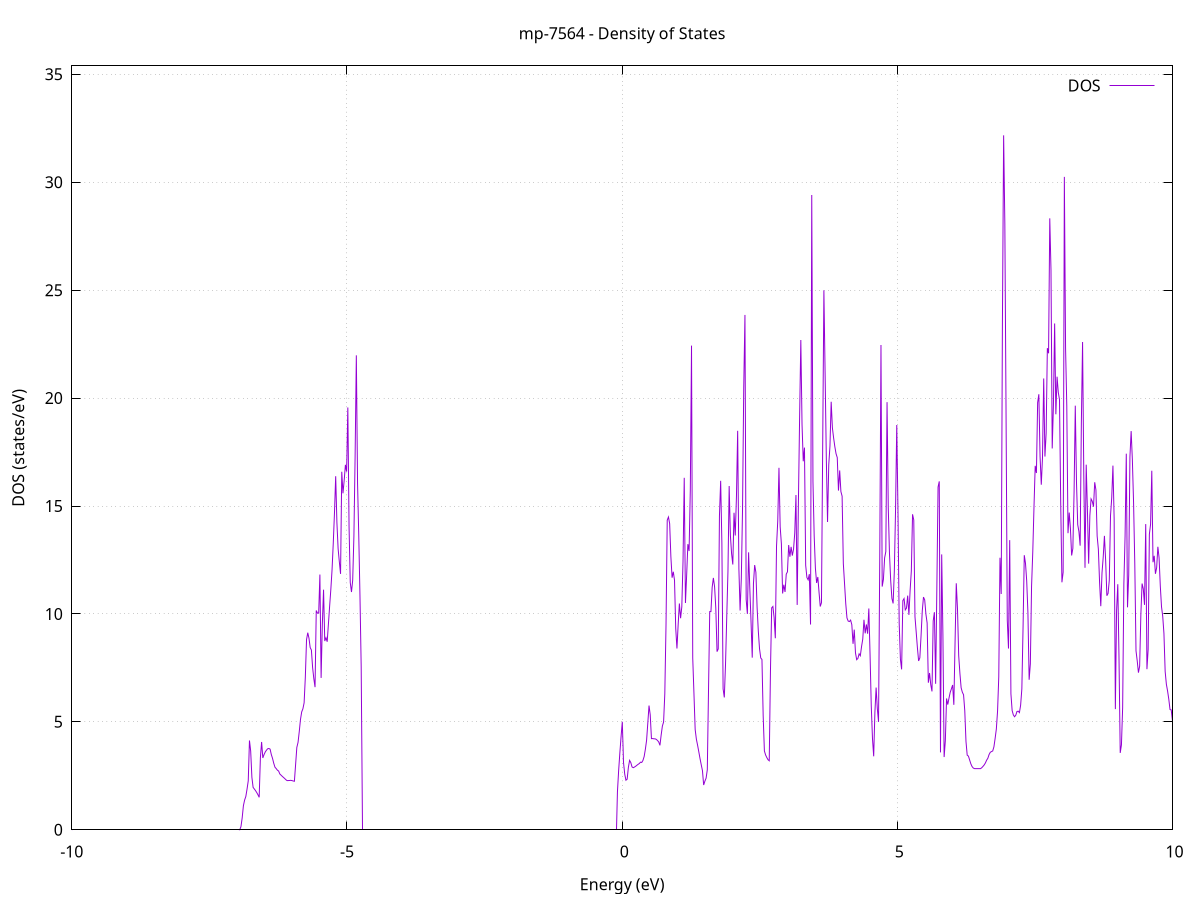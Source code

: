 set title 'mp-7564 - Density of States'
set xlabel 'Energy (eV)'
set ylabel 'DOS (states/eV)'
set grid
set xrange [-10:10]
set yrange [0:35.391]
set xzeroaxis lt -1
set terminal png size 800,600
set output 'mp-7564_dos_gnuplot.png'
plot '-' using 1:2 with lines title 'DOS'
-27.404000 0.000000
-27.382000 0.000000
-27.359900 0.000000
-27.337800 0.000000
-27.315800 0.000000
-27.293700 0.000000
-27.271600 0.000000
-27.249600 0.000000
-27.227500 0.000000
-27.205400 0.000000
-27.183400 0.000000
-27.161300 0.000000
-27.139200 0.000000
-27.117200 0.000000
-27.095100 0.000000
-27.073000 0.000000
-27.051000 0.000000
-27.028900 0.000000
-27.006800 0.000000
-26.984800 0.000000
-26.962700 0.000000
-26.940600 0.000000
-26.918600 0.000000
-26.896500 0.000000
-26.874400 0.000000
-26.852400 0.000000
-26.830300 0.000000
-26.808200 0.000000
-26.786200 0.000000
-26.764100 0.000000
-26.742000 0.000000
-26.720000 0.000000
-26.697900 0.000000
-26.675800 0.000000
-26.653800 0.000000
-26.631700 0.000000
-26.609600 0.000000
-26.587600 0.000000
-26.565500 0.000000
-26.543400 0.000000
-26.521400 0.000000
-26.499300 0.000000
-26.477200 0.000000
-26.455200 0.000000
-26.433100 0.000000
-26.411000 0.000000
-26.389000 0.000000
-26.366900 0.000000
-26.344800 0.000000
-26.322800 0.000000
-26.300700 0.000000
-26.278600 0.000000
-26.256600 0.000000
-26.234500 0.000000
-26.212400 0.000000
-26.190400 0.000000
-26.168300 0.000000
-26.146200 0.000000
-26.124200 0.000000
-26.102100 0.000000
-26.080000 0.000000
-26.058000 0.000000
-26.035900 0.000000
-26.013800 0.000000
-25.991800 0.000000
-25.969700 0.000000
-25.947600 0.000000
-25.925600 0.000000
-25.903500 0.000000
-25.881400 0.000000
-25.859400 0.000000
-25.837300 0.000000
-25.815200 0.000000
-25.793200 0.000000
-25.771100 0.000000
-25.749000 0.000000
-25.727000 0.000000
-25.704900 0.000000
-25.682800 0.000000
-25.660800 0.000000
-25.638700 0.000000
-25.616600 0.000000
-25.594600 0.000000
-25.572500 0.000000
-25.550400 0.000000
-25.528400 0.000000
-25.506300 0.000000
-25.484200 0.000000
-25.462200 0.000000
-25.440100 0.000000
-25.418000 0.000000
-25.396000 110.767000
-25.373900 53.438600
-25.351800 37.165100
-25.329800 33.130900
-25.307700 44.497500
-25.285600 108.612800
-25.263600 76.456300
-25.241500 84.273400
-25.219400 26.513900
-25.197400 68.767300
-25.175300 60.349700
-25.153200 85.586700
-25.131200 0.000000
-25.109100 0.000000
-25.087000 0.000000
-25.065000 0.000000
-25.042900 72.220600
-25.020800 58.548300
-24.998800 62.321000
-24.976700 89.966500
-24.954600 0.000000
-24.932600 0.000000
-24.910500 0.000000
-24.888400 0.000000
-24.866400 0.000000
-24.844300 0.000000
-24.822200 0.000000
-24.800200 0.000000
-24.778100 0.000000
-24.756000 0.000000
-24.734000 0.000000
-24.711900 0.000000
-24.689800 0.000000
-24.667800 0.000000
-24.645700 0.000000
-24.623600 0.000000
-24.601600 0.000000
-24.579500 0.000000
-24.557400 0.000000
-24.535400 0.000000
-24.513300 0.000000
-24.491200 0.000000
-24.469200 0.000000
-24.447100 0.000000
-24.425000 0.000000
-24.403000 0.000000
-24.380900 0.000000
-24.358800 0.000000
-24.336800 0.000000
-24.314700 0.000000
-24.292600 0.000000
-24.270600 0.000000
-24.248500 0.000000
-24.226400 0.000000
-24.204400 0.000000
-24.182300 0.000000
-24.160200 0.000000
-24.138200 0.000000
-24.116100 0.000000
-24.094000 0.000000
-24.072000 0.000000
-24.049900 0.000000
-24.027800 0.000000
-24.005800 0.000000
-23.983700 0.000000
-23.961600 0.000000
-23.939600 0.000000
-23.917500 0.000000
-23.895400 0.000000
-23.873400 0.000000
-23.851300 0.000000
-23.829200 0.000000
-23.807200 0.000000
-23.785100 0.000000
-23.763000 0.000000
-23.741000 0.000000
-23.718900 0.000000
-23.696800 0.000000
-23.674800 0.000000
-23.652700 0.000000
-23.630600 0.000000
-23.608600 0.000000
-23.586500 0.000000
-23.564400 0.000000
-23.542400 0.000000
-23.520300 0.000000
-23.498200 0.000000
-23.476200 0.000000
-23.454100 0.000000
-23.432000 0.000000
-23.410000 0.000000
-23.387900 0.000000
-23.365800 0.000000
-23.343800 0.000000
-23.321700 0.000000
-23.299600 0.000000
-23.277600 0.000000
-23.255500 0.000000
-23.233400 0.000000
-23.211400 0.000000
-23.189300 0.000000
-23.167200 0.000000
-23.145200 0.000000
-23.123100 0.000000
-23.101000 0.000000
-23.079000 0.000000
-23.056900 0.000000
-23.034800 0.000000
-23.012800 0.000000
-22.990700 0.000000
-22.968600 0.000000
-22.946600 0.000000
-22.924500 0.000000
-22.902400 0.000000
-22.880400 0.000000
-22.858300 0.000000
-22.836200 0.000000
-22.814200 0.000000
-22.792100 0.000000
-22.770000 0.000000
-22.748000 0.000000
-22.725900 0.000000
-22.703800 0.000000
-22.681800 0.000000
-22.659700 0.000000
-22.637600 0.000000
-22.615600 0.000000
-22.593500 0.000000
-22.571400 0.000000
-22.549400 0.000000
-22.527300 0.000000
-22.505200 0.000000
-22.483200 0.000000
-22.461100 0.000000
-22.439000 0.000000
-22.417000 0.000000
-22.394900 0.000000
-22.372800 0.000000
-22.350800 0.000000
-22.328700 0.000000
-22.306600 0.000000
-22.284600 0.000000
-22.262500 0.000000
-22.240400 0.000000
-22.218400 0.000000
-22.196300 0.000000
-22.174200 0.000000
-22.152200 0.000000
-22.130100 0.000000
-22.108000 0.000000
-22.086000 0.000000
-22.063900 0.000000
-22.041800 0.000000
-22.019800 0.000000
-21.997700 0.000000
-21.975600 0.000000
-21.953600 0.000000
-21.931500 0.000000
-21.909400 0.000000
-21.887400 0.000000
-21.865300 0.000000
-21.843200 0.000000
-21.821200 0.000000
-21.799100 0.000000
-21.777000 0.000000
-21.755000 0.000000
-21.732900 0.000000
-21.710800 0.000000
-21.688800 0.000000
-21.666700 0.000000
-21.644600 0.000000
-21.622600 0.000000
-21.600500 0.000000
-21.578400 0.000000
-21.556400 0.000000
-21.534300 0.000000
-21.512200 0.000000
-21.490200 0.000000
-21.468100 0.000000
-21.446000 0.000000
-21.424000 0.000000
-21.401900 0.000000
-21.379800 0.000000
-21.357800 0.000000
-21.335700 0.000000
-21.313600 0.000000
-21.291600 0.000000
-21.269500 0.000000
-21.247400 0.000000
-21.225400 0.000000
-21.203300 0.000000
-21.181200 0.000000
-21.159200 0.000000
-21.137100 0.000000
-21.115000 0.000000
-21.093000 0.000000
-21.070900 0.000000
-21.048800 0.000000
-21.026800 0.000000
-21.004700 0.000000
-20.982600 0.000000
-20.960600 0.000000
-20.938500 0.000000
-20.916400 0.000000
-20.894400 0.000000
-20.872300 0.000000
-20.850200 0.000000
-20.828200 0.000000
-20.806100 0.000000
-20.784000 0.000000
-20.762000 0.000000
-20.739900 0.000000
-20.717800 0.000000
-20.695800 0.000000
-20.673700 0.000000
-20.651600 0.000000
-20.629600 0.000000
-20.607500 0.000000
-20.585400 0.000000
-20.563400 0.000000
-20.541300 0.000000
-20.519200 0.000000
-20.497200 0.000000
-20.475100 0.000000
-20.453000 0.000000
-20.431000 0.000000
-20.408900 0.000000
-20.386800 0.000000
-20.364800 0.000000
-20.342700 0.000000
-20.320600 0.000000
-20.298600 0.000000
-20.276500 0.000000
-20.254400 0.000000
-20.232400 0.000000
-20.210300 0.000000
-20.188200 0.000000
-20.166200 0.000000
-20.144100 0.000000
-20.122000 0.000000
-20.100000 0.000000
-20.077900 0.000000
-20.055800 0.000000
-20.033800 0.000000
-20.011700 0.000000
-19.989600 0.000000
-19.967600 0.000000
-19.945500 0.000000
-19.923400 0.000000
-19.901400 0.000000
-19.879300 0.000000
-19.857200 0.000000
-19.835200 0.000000
-19.813100 0.000000
-19.791000 0.000000
-19.769000 0.000000
-19.746900 0.000000
-19.724800 0.000000
-19.702800 0.000000
-19.680700 0.000000
-19.658600 0.000000
-19.636600 0.000000
-19.614500 0.000000
-19.592400 0.000000
-19.570400 0.000000
-19.548300 0.000000
-19.526200 0.000000
-19.504200 0.000000
-19.482100 0.000000
-19.460000 0.000000
-19.438000 0.000000
-19.415900 0.000000
-19.393800 0.000000
-19.371800 0.000000
-19.349700 0.000000
-19.327600 0.000000
-19.305600 0.000000
-19.283500 0.000000
-19.261400 0.000000
-19.239400 0.000000
-19.217300 0.000000
-19.195200 0.000000
-19.173200 0.000000
-19.151100 0.000000
-19.129000 0.000000
-19.107000 0.000000
-19.084900 0.000000
-19.062800 0.000000
-19.040800 0.000000
-19.018700 0.000000
-18.996600 0.000000
-18.974600 0.000000
-18.952500 0.000000
-18.930400 0.000000
-18.908400 0.000000
-18.886300 0.000000
-18.864200 0.000000
-18.842200 0.000000
-18.820100 0.000000
-18.798000 0.000000
-18.776000 0.000000
-18.753900 0.000000
-18.731800 0.000000
-18.709800 0.000000
-18.687700 0.000000
-18.665600 0.000000
-18.643600 0.000000
-18.621500 0.000000
-18.599400 0.000000
-18.577400 0.000000
-18.555300 0.000000
-18.533200 0.000000
-18.511200 0.000000
-18.489100 0.000000
-18.467000 0.000000
-18.445000 0.000000
-18.422900 0.000000
-18.400800 0.000000
-18.378800 0.000000
-18.356700 0.000000
-18.334600 0.000000
-18.312600 0.000000
-18.290500 0.000000
-18.268400 0.000000
-18.246400 0.000000
-18.224300 0.000000
-18.202200 0.000000
-18.180200 0.000000
-18.158100 0.000000
-18.136000 0.000000
-18.114000 0.000000
-18.091900 0.000000
-18.069800 0.000000
-18.047800 0.000000
-18.025700 0.000000
-18.003600 0.000000
-17.981600 0.000000
-17.959500 0.000000
-17.937400 0.000000
-17.915400 0.000000
-17.893300 0.000000
-17.871200 0.000000
-17.849200 0.000000
-17.827100 0.000000
-17.805000 0.000000
-17.783000 0.000000
-17.760900 0.000000
-17.738800 0.000000
-17.716800 0.000000
-17.694700 0.000000
-17.672600 0.000000
-17.650600 0.000000
-17.628500 0.000000
-17.606400 0.000000
-17.584400 0.000000
-17.562300 0.000000
-17.540200 0.000000
-17.518200 0.000000
-17.496100 0.000000
-17.474000 0.000000
-17.452000 0.000000
-17.429900 0.000000
-17.407800 0.000000
-17.385800 0.000000
-17.363700 0.000000
-17.341600 0.000000
-17.319600 0.000000
-17.297500 0.000000
-17.275400 0.000000
-17.253400 0.000000
-17.231300 0.000000
-17.209200 0.000000
-17.187200 0.000000
-17.165100 0.000000
-17.143000 0.000000
-17.121000 0.000000
-17.098900 0.000000
-17.076800 0.000000
-17.054800 0.000000
-17.032700 0.000000
-17.010600 0.000000
-16.988600 0.000000
-16.966500 0.000000
-16.944400 0.000000
-16.922400 0.000000
-16.900300 0.000000
-16.878200 0.000000
-16.856200 0.000000
-16.834100 0.000000
-16.812000 0.000000
-16.790000 0.000000
-16.767900 0.000000
-16.745800 0.000000
-16.723800 0.000000
-16.701700 0.000000
-16.679600 0.000000
-16.657600 0.000000
-16.635500 0.000000
-16.613400 0.000000
-16.591400 0.000000
-16.569300 0.000000
-16.547200 0.000000
-16.525200 0.000000
-16.503100 0.000000
-16.481000 0.000000
-16.459000 0.000000
-16.436900 0.000000
-16.414800 0.000000
-16.392800 0.000000
-16.370700 0.000000
-16.348600 0.000000
-16.326600 0.000000
-16.304500 0.000000
-16.282400 0.000000
-16.260400 0.000000
-16.238300 0.000000
-16.216200 0.000000
-16.194200 0.000000
-16.172100 0.000000
-16.150000 0.000000
-16.128000 0.000000
-16.105900 0.000000
-16.083800 0.000000
-16.061800 0.000000
-16.039700 0.000000
-16.017600 0.000000
-15.995600 0.000000
-15.973500 0.000000
-15.951400 0.000000
-15.929400 0.000000
-15.907300 0.000000
-15.885200 0.000000
-15.863200 0.000000
-15.841100 0.000000
-15.819000 0.000000
-15.797000 0.000000
-15.774900 0.000000
-15.752800 0.000000
-15.730800 0.000000
-15.708700 0.000000
-15.686600 0.000000
-15.664600 0.000000
-15.642500 0.000000
-15.620400 0.000000
-15.598400 0.000000
-15.576300 0.000000
-15.554200 0.000000
-15.532200 0.000000
-15.510100 0.000000
-15.488000 0.000000
-15.466000 0.000000
-15.443900 0.000000
-15.421800 0.000000
-15.399800 0.000000
-15.377700 0.000000
-15.355600 0.000000
-15.333600 0.000000
-15.311500 0.000000
-15.289400 0.000000
-15.267400 0.000000
-15.245300 0.000000
-15.223200 0.000000
-15.201200 0.000000
-15.179100 0.000000
-15.157000 0.000000
-15.135000 0.000000
-15.112900 0.000000
-15.090800 0.000000
-15.068800 0.000000
-15.046700 0.000000
-15.024600 0.000000
-15.002600 0.000000
-14.980500 0.000000
-14.958400 0.000000
-14.936400 0.000000
-14.914300 0.000000
-14.892200 0.000000
-14.870200 0.000000
-14.848100 0.000000
-14.826000 0.000000
-14.804000 0.000000
-14.781900 0.000000
-14.759800 0.000000
-14.737800 0.000000
-14.715700 0.000000
-14.693600 0.000000
-14.671600 0.000000
-14.649500 0.000000
-14.627400 0.000000
-14.605400 0.000000
-14.583300 0.000000
-14.561200 0.000000
-14.539200 0.000000
-14.517100 0.000000
-14.495000 0.000000
-14.473000 0.000000
-14.450900 0.000000
-14.428800 0.000000
-14.406800 0.000000
-14.384700 0.000000
-14.362600 0.000000
-14.340600 0.000000
-14.318500 0.000000
-14.296400 0.000000
-14.274400 0.000000
-14.252300 0.000000
-14.230200 0.000000
-14.208200 0.000000
-14.186100 0.000000
-14.164000 0.000000
-14.142000 0.000000
-14.119900 0.000000
-14.097800 0.000000
-14.075800 0.000000
-14.053700 0.000000
-14.031600 0.000000
-14.009600 0.000000
-13.987500 0.000000
-13.965400 0.000000
-13.943400 0.000000
-13.921300 0.000000
-13.899200 0.000000
-13.877200 0.000000
-13.855100 0.000000
-13.833000 0.000000
-13.811000 0.000000
-13.788900 0.000000
-13.766800 0.000000
-13.744800 0.000000
-13.722700 0.000000
-13.700600 0.000000
-13.678600 0.000000
-13.656500 0.000000
-13.634400 0.000000
-13.612400 0.000000
-13.590300 0.000000
-13.568200 0.000000
-13.546200 0.000000
-13.524100 0.000000
-13.502000 0.000000
-13.480000 0.000000
-13.457900 0.000000
-13.435800 0.000000
-13.413800 0.000000
-13.391700 0.000000
-13.369600 0.000000
-13.347600 0.000000
-13.325500 0.000000
-13.303400 0.000000
-13.281400 0.000000
-13.259300 0.000000
-13.237200 0.000000
-13.215200 0.000000
-13.193100 0.000000
-13.171000 0.000000
-13.149000 0.000000
-13.126900 0.000000
-13.104800 0.000000
-13.082800 0.000000
-13.060700 0.000000
-13.038600 0.000000
-13.016600 0.000000
-12.994500 0.000000
-12.972400 0.000000
-12.950400 0.000000
-12.928300 0.000000
-12.906200 0.000000
-12.884200 0.000000
-12.862100 0.000000
-12.840000 0.000000
-12.818000 0.000000
-12.795900 0.000000
-12.773800 0.000000
-12.751800 0.000000
-12.729700 0.000000
-12.707600 0.000000
-12.685600 0.000000
-12.663500 0.000000
-12.641400 0.000000
-12.619400 0.000000
-12.597300 0.000000
-12.575200 0.000000
-12.553200 0.000000
-12.531100 0.000000
-12.509000 0.000000
-12.487000 0.000000
-12.464900 0.000000
-12.442800 0.000000
-12.420800 0.000000
-12.398700 0.000000
-12.376600 0.000000
-12.354600 0.000000
-12.332500 0.000000
-12.310400 0.000000
-12.288400 0.000000
-12.266300 0.000000
-12.244200 0.000000
-12.222200 0.000000
-12.200100 0.000000
-12.178000 0.000000
-12.156000 0.000000
-12.133900 0.000000
-12.111800 0.000000
-12.089800 0.000000
-12.067700 0.000000
-12.045600 0.000000
-12.023600 0.000000
-12.001500 0.000000
-11.979400 0.000000
-11.957400 0.000000
-11.935300 0.000000
-11.913200 0.000000
-11.891200 0.000000
-11.869100 0.000000
-11.847000 0.000000
-11.825000 0.000000
-11.802900 0.000000
-11.780800 0.000000
-11.758800 0.000000
-11.736700 0.000000
-11.714600 0.000000
-11.692600 0.000000
-11.670500 0.000000
-11.648400 0.000000
-11.626400 0.000000
-11.604300 0.000000
-11.582200 0.000000
-11.560200 0.000000
-11.538100 0.000000
-11.516000 0.000000
-11.494000 0.000000
-11.471900 0.000000
-11.449800 0.000000
-11.427800 0.000000
-11.405700 0.000000
-11.383600 0.000000
-11.361600 0.000000
-11.339500 0.000000
-11.317400 0.000000
-11.295400 0.000000
-11.273300 0.000000
-11.251200 0.000000
-11.229200 0.000000
-11.207100 0.000000
-11.185000 0.000000
-11.163000 0.000000
-11.140900 0.000000
-11.118800 0.000000
-11.096800 0.000000
-11.074700 0.000000
-11.052600 0.000000
-11.030600 0.000000
-11.008500 0.000000
-10.986400 0.000000
-10.964400 0.000000
-10.942300 0.000000
-10.920200 0.000000
-10.898200 0.000000
-10.876100 0.000000
-10.854000 0.000000
-10.832000 0.000000
-10.809900 0.000000
-10.787800 0.000000
-10.765800 0.000000
-10.743700 0.000000
-10.721600 0.000000
-10.699600 0.000000
-10.677500 0.000000
-10.655400 0.000000
-10.633400 0.000000
-10.611300 0.000000
-10.589200 0.000000
-10.567200 0.000000
-10.545100 0.000000
-10.523000 0.000000
-10.501000 0.000000
-10.478900 0.000000
-10.456800 0.000000
-10.434800 0.000000
-10.412700 0.000000
-10.390600 0.000000
-10.368600 0.000000
-10.346500 0.000000
-10.324400 0.000000
-10.302400 0.000000
-10.280300 0.000000
-10.258200 0.000000
-10.236200 0.000000
-10.214100 0.000000
-10.192000 0.000000
-10.170000 0.000000
-10.147900 0.000000
-10.125800 0.000000
-10.103800 0.000000
-10.081700 0.000000
-10.059600 0.000000
-10.037600 0.000000
-10.015500 0.000000
-9.993400 0.000000
-9.971400 0.000000
-9.949300 0.000000
-9.927200 0.000000
-9.905200 0.000000
-9.883100 0.000000
-9.861000 0.000000
-9.839000 0.000000
-9.816900 0.000000
-9.794800 0.000000
-9.772800 0.000000
-9.750700 0.000000
-9.728600 0.000000
-9.706600 0.000000
-9.684500 0.000000
-9.662400 0.000000
-9.640400 0.000000
-9.618300 0.000000
-9.596200 0.000000
-9.574200 0.000000
-9.552100 0.000000
-9.530000 0.000000
-9.508000 0.000000
-9.485900 0.000000
-9.463800 0.000000
-9.441800 0.000000
-9.419700 0.000000
-9.397600 0.000000
-9.375600 0.000000
-9.353500 0.000000
-9.331400 0.000000
-9.309400 0.000000
-9.287300 0.000000
-9.265200 0.000000
-9.243200 0.000000
-9.221100 0.000000
-9.199000 0.000000
-9.177000 0.000000
-9.154900 0.000000
-9.132800 0.000000
-9.110800 0.000000
-9.088700 0.000000
-9.066600 0.000000
-9.044600 0.000000
-9.022500 0.000000
-9.000400 0.000000
-8.978400 0.000000
-8.956300 0.000000
-8.934200 0.000000
-8.912200 0.000000
-8.890100 0.000000
-8.868000 0.000000
-8.846000 0.000000
-8.823900 0.000000
-8.801800 0.000000
-8.779800 0.000000
-8.757700 0.000000
-8.735600 0.000000
-8.713600 0.000000
-8.691500 0.000000
-8.669400 0.000000
-8.647400 0.000000
-8.625300 0.000000
-8.603200 0.000000
-8.581200 0.000000
-8.559100 0.000000
-8.537000 0.000000
-8.515000 0.000000
-8.492900 0.000000
-8.470800 0.000000
-8.448800 0.000000
-8.426700 0.000000
-8.404600 0.000000
-8.382600 0.000000
-8.360500 0.000000
-8.338400 0.000000
-8.316400 0.000000
-8.294300 0.000000
-8.272200 0.000000
-8.250200 0.000000
-8.228100 0.000000
-8.206000 0.000000
-8.184000 0.000000
-8.161900 0.000000
-8.139800 0.000000
-8.117800 0.000000
-8.095700 0.000000
-8.073600 0.000000
-8.051600 0.000000
-8.029500 0.000000
-8.007400 0.000000
-7.985400 0.000000
-7.963300 0.000000
-7.941200 0.000000
-7.919200 0.000000
-7.897100 0.000000
-7.875000 0.000000
-7.853000 0.000000
-7.830900 0.000000
-7.808800 0.000000
-7.786800 0.000000
-7.764700 0.000000
-7.742600 0.000000
-7.720600 0.000000
-7.698500 0.000000
-7.676400 0.000000
-7.654400 0.000000
-7.632300 0.000000
-7.610200 0.000000
-7.588200 0.000000
-7.566100 0.000000
-7.544000 0.000000
-7.522000 0.000000
-7.499900 0.000000
-7.477800 0.000000
-7.455800 0.000000
-7.433700 0.000000
-7.411600 0.000000
-7.389600 0.000000
-7.367500 0.000000
-7.345400 0.000000
-7.323400 0.000000
-7.301300 0.000000
-7.279200 0.000000
-7.257200 0.000000
-7.235100 0.000000
-7.213000 0.000000
-7.191000 0.000000
-7.168900 0.000000
-7.146800 0.000000
-7.124800 0.000000
-7.102700 0.000000
-7.080600 0.000000
-7.058600 0.000000
-7.036500 0.000000
-7.014400 0.000000
-6.992400 0.000000
-6.970300 0.000000
-6.948200 0.000500
-6.926200 0.145300
-6.904100 0.548700
-6.882000 1.111000
-6.860000 1.374900
-6.837900 1.540800
-6.815800 1.883200
-6.793800 2.267000
-6.771700 4.136600
-6.749600 3.648500
-6.727600 2.429500
-6.705500 1.965100
-6.683400 1.888800
-6.661400 1.813100
-6.639300 1.723700
-6.617200 1.620600
-6.595200 1.503900
-6.573100 3.344800
-6.551000 4.068600
-6.529000 3.326800
-6.506900 3.483100
-6.484800 3.604000
-6.462800 3.686700
-6.440700 3.753400
-6.418600 3.766700
-6.396600 3.735000
-6.374500 3.484400
-6.352400 3.306100
-6.330400 3.080800
-6.308300 2.898600
-6.286200 2.836100
-6.264200 2.761500
-6.242100 2.721700
-6.220000 2.585400
-6.198000 2.531100
-6.175900 2.476800
-6.153800 2.426100
-6.131800 2.376200
-6.109700 2.318900
-6.087600 2.277800
-6.065600 2.279200
-6.043500 2.284600
-6.021400 2.290500
-5.999400 2.277900
-5.977300 2.260800
-5.955200 2.247400
-5.933200 3.023200
-5.911100 3.816100
-5.889000 4.049500
-5.867000 4.544500
-5.844900 5.105300
-5.822800 5.459200
-5.800800 5.603800
-5.778700 5.879700
-5.756600 7.064200
-5.734600 8.809800
-5.712500 9.130400
-5.690400 8.878000
-5.668400 8.444000
-5.646300 8.326400
-5.624200 7.512300
-5.602200 6.999200
-5.580100 6.608200
-5.558000 10.159100
-5.536000 10.035300
-5.513900 10.041200
-5.491800 11.825400
-5.469800 7.035700
-5.447700 9.514600
-5.425600 11.122800
-5.403600 8.743600
-5.381500 8.898800
-5.359400 8.710900
-5.337400 9.520000
-5.315300 10.348100
-5.293200 11.134200
-5.271200 12.037200
-5.249100 13.264900
-5.227000 14.685200
-5.205000 16.380200
-5.182900 14.236000
-5.160800 13.019600
-5.138800 12.418800
-5.116700 11.854900
-5.094600 16.586700
-5.072600 15.589600
-5.050500 16.190200
-5.028400 16.907400
-5.006400 16.593200
-4.984300 19.565800
-4.962200 14.065900
-4.940200 11.453100
-4.918100 11.015500
-4.896000 11.560400
-4.874000 13.591400
-4.851900 17.305300
-4.829800 21.981100
-4.807800 16.059500
-4.785700 13.620300
-4.763600 10.816200
-4.741600 7.568700
-4.719500 0.000000
-4.697400 0.000000
-4.675400 0.000000
-4.653300 0.000000
-4.631200 0.000000
-4.609200 0.000000
-4.587100 0.000000
-4.565000 0.000000
-4.543000 0.000000
-4.520900 0.000000
-4.498800 0.000000
-4.476800 0.000000
-4.454700 0.000000
-4.432600 0.000000
-4.410600 0.000000
-4.388500 0.000000
-4.366400 0.000000
-4.344400 0.000000
-4.322300 0.000000
-4.300200 0.000000
-4.278200 0.000000
-4.256100 0.000000
-4.234000 0.000000
-4.212000 0.000000
-4.189900 0.000000
-4.167800 0.000000
-4.145800 0.000000
-4.123700 0.000000
-4.101600 0.000000
-4.079600 0.000000
-4.057500 0.000000
-4.035400 0.000000
-4.013400 0.000000
-3.991300 0.000000
-3.969200 0.000000
-3.947200 0.000000
-3.925100 0.000000
-3.903000 0.000000
-3.881000 0.000000
-3.858900 0.000000
-3.836800 0.000000
-3.814800 0.000000
-3.792700 0.000000
-3.770600 0.000000
-3.748600 0.000000
-3.726500 0.000000
-3.704400 0.000000
-3.682400 0.000000
-3.660300 0.000000
-3.638200 0.000000
-3.616200 0.000000
-3.594100 0.000000
-3.572000 0.000000
-3.550000 0.000000
-3.527900 0.000000
-3.505800 0.000000
-3.483800 0.000000
-3.461700 0.000000
-3.439600 0.000000
-3.417600 0.000000
-3.395500 0.000000
-3.373400 0.000000
-3.351400 0.000000
-3.329300 0.000000
-3.307200 0.000000
-3.285200 0.000000
-3.263100 0.000000
-3.241000 0.000000
-3.219000 0.000000
-3.196900 0.000000
-3.174800 0.000000
-3.152800 0.000000
-3.130700 0.000000
-3.108600 0.000000
-3.086600 0.000000
-3.064500 0.000000
-3.042400 0.000000
-3.020400 0.000000
-2.998300 0.000000
-2.976200 0.000000
-2.954200 0.000000
-2.932100 0.000000
-2.910000 0.000000
-2.888000 0.000000
-2.865900 0.000000
-2.843800 0.000000
-2.821800 0.000000
-2.799700 0.000000
-2.777600 0.000000
-2.755600 0.000000
-2.733500 0.000000
-2.711400 0.000000
-2.689400 0.000000
-2.667300 0.000000
-2.645200 0.000000
-2.623200 0.000000
-2.601100 0.000000
-2.579000 0.000000
-2.557000 0.000000
-2.534900 0.000000
-2.512800 0.000000
-2.490800 0.000000
-2.468700 0.000000
-2.446600 0.000000
-2.424600 0.000000
-2.402500 0.000000
-2.380400 0.000000
-2.358400 0.000000
-2.336300 0.000000
-2.314200 0.000000
-2.292200 0.000000
-2.270100 0.000000
-2.248000 0.000000
-2.226000 0.000000
-2.203900 0.000000
-2.181800 0.000000
-2.159800 0.000000
-2.137700 0.000000
-2.115600 0.000000
-2.093600 0.000000
-2.071500 0.000000
-2.049400 0.000000
-2.027400 0.000000
-2.005300 0.000000
-1.983200 0.000000
-1.961200 0.000000
-1.939100 0.000000
-1.917000 0.000000
-1.895000 0.000000
-1.872900 0.000000
-1.850800 0.000000
-1.828800 0.000000
-1.806700 0.000000
-1.784600 0.000000
-1.762600 0.000000
-1.740500 0.000000
-1.718400 0.000000
-1.696400 0.000000
-1.674300 0.000000
-1.652200 0.000000
-1.630200 0.000000
-1.608100 0.000000
-1.586000 0.000000
-1.564000 0.000000
-1.541900 0.000000
-1.519800 0.000000
-1.497800 0.000000
-1.475700 0.000000
-1.453600 0.000000
-1.431600 0.000000
-1.409500 0.000000
-1.387400 0.000000
-1.365400 0.000000
-1.343300 0.000000
-1.321200 0.000000
-1.299200 0.000000
-1.277100 0.000000
-1.255000 0.000000
-1.233000 0.000000
-1.210900 0.000000
-1.188800 0.000000
-1.166800 0.000000
-1.144700 0.000000
-1.122600 0.000000
-1.100600 0.000000
-1.078500 0.000000
-1.056400 0.000000
-1.034400 0.000000
-1.012300 0.000000
-0.990200 0.000000
-0.968200 0.000000
-0.946100 0.000000
-0.924000 0.000000
-0.902000 0.000000
-0.879900 0.000000
-0.857800 0.000000
-0.835800 0.000000
-0.813700 0.000000
-0.791600 0.000000
-0.769600 0.000000
-0.747500 0.000000
-0.725400 0.000000
-0.703400 0.000000
-0.681300 0.000000
-0.659200 0.000000
-0.637200 0.000000
-0.615100 0.000000
-0.593000 0.000000
-0.571000 0.000000
-0.548900 0.000000
-0.526800 0.000000
-0.504800 0.000000
-0.482700 0.000000
-0.460600 0.000000
-0.438600 0.000000
-0.416500 0.000000
-0.394400 0.000000
-0.372400 0.000000
-0.350300 0.000000
-0.328200 0.000000
-0.306200 0.000000
-0.284100 0.000000
-0.262000 0.000000
-0.240000 0.000000
-0.217900 0.000000
-0.195800 0.000000
-0.173800 0.000000
-0.151700 0.000000
-0.129600 0.000000
-0.107600 0.000000
-0.085500 1.755100
-0.063400 2.757700
-0.041400 3.570800
-0.019300 4.319300
0.002800 5.004500
0.024800 3.119700
0.046900 2.579900
0.069000 2.295500
0.091000 2.343000
0.113100 2.886600
0.135200 3.215200
0.157200 3.113900
0.179300 2.912800
0.201400 2.876300
0.223400 2.904900
0.245500 2.942500
0.267600 2.988200
0.289600 3.031500
0.311700 3.069100
0.333800 3.132200
0.355800 3.118500
0.377900 3.212300
0.400000 3.394800
0.422000 3.729700
0.444100 4.146500
0.466200 4.941300
0.488200 5.755100
0.510300 5.325800
0.532400 4.222000
0.554400 4.225600
0.576500 4.214700
0.598600 4.213900
0.620600 4.187300
0.642700 4.136600
0.664800 4.066000
0.686800 3.911500
0.708900 4.390500
0.731000 4.803800
0.753000 4.993100
0.775100 6.297200
0.797200 9.495400
0.819200 14.343300
0.841300 14.490200
0.863400 14.180400
0.885400 12.652500
0.907500 11.678900
0.929600 11.954700
0.951600 11.559400
0.973700 9.323400
0.995800 8.397600
1.017800 9.506000
1.039900 10.483000
1.062000 9.800900
1.084000 10.329500
1.106100 12.425700
1.128200 16.307700
1.150200 10.506900
1.172300 11.806400
1.194400 13.233500
1.216400 12.914300
1.238500 15.736400
1.260600 22.432200
1.282600 7.958900
1.304700 6.314500
1.326800 4.646500
1.348800 4.196600
1.370900 3.916500
1.393000 3.612100
1.415000 3.298400
1.437100 3.012100
1.459200 2.741500
1.481200 2.073900
1.503300 2.251100
1.525400 2.390900
1.547400 2.781800
1.569500 6.496400
1.591600 10.109700
1.613600 10.108700
1.635700 11.234200
1.657800 11.669000
1.679800 11.259900
1.701900 10.261600
1.724000 8.253100
1.746000 8.379200
1.768100 14.544800
1.790200 16.167900
1.812200 13.281200
1.834300 6.531900
1.856400 6.131600
1.878400 7.670300
1.900500 9.843000
1.922600 11.966600
1.944600 15.926200
1.966700 13.643000
1.988800 12.790400
2.010800 12.290400
2.032900 14.687300
2.055000 13.632400
2.077000 15.426700
2.099100 18.484700
2.121200 12.091800
2.143200 10.156900
2.165300 11.635100
2.187400 14.834300
2.209400 20.481700
2.231500 23.851200
2.253600 10.668800
2.275600 10.002000
2.297700 12.852100
2.319800 11.166100
2.341800 9.644300
2.363900 7.975600
2.386000 11.411000
2.408000 12.263300
2.430100 11.928600
2.452200 10.298600
2.474200 9.204800
2.496300 8.387800
2.518400 7.960000
2.540400 7.890300
2.562500 5.284600
2.584600 3.652400
2.606600 3.466000
2.628700 3.345400
2.650800 3.244300
2.672800 3.197900
2.694900 7.359500
2.717000 10.281600
2.739000 10.345900
2.761100 9.835300
2.783200 8.873900
2.805200 13.142600
2.827300 14.302300
2.849400 16.768400
2.871400 14.036700
2.893500 13.250200
2.915600 10.948300
2.937600 11.352200
2.959700 11.018200
2.981800 11.841400
3.003800 11.951300
3.025900 13.192800
3.048000 12.648500
3.070000 13.108200
3.092100 12.702200
3.114200 13.000600
3.136200 13.741700
3.158300 15.508500
3.180400 10.416200
3.202400 15.115100
3.224500 19.090500
3.246600 22.690300
3.268600 18.776600
3.290700 17.072500
3.312800 17.706500
3.334800 12.253400
3.356900 11.686500
3.379000 11.579900
3.401000 11.842900
3.423100 9.507600
3.445200 29.409900
3.467200 16.137000
3.489300 13.627700
3.511400 12.124000
3.533400 11.435600
3.555500 11.710900
3.577600 11.005000
3.599600 10.344300
3.621700 10.519500
3.643800 17.718400
3.665800 24.991900
3.687900 21.146700
3.710000 17.194600
3.732000 14.260600
3.754100 16.909000
3.776200 17.779600
3.798200 19.828700
3.820300 18.619400
3.842400 18.155000
3.864400 17.753400
3.886500 17.425000
3.908600 17.243900
3.930600 15.714700
3.952700 16.649300
3.974800 15.669200
3.996800 15.456000
4.018900 12.337200
4.041000 11.404800
4.063000 10.477300
4.085100 9.814700
4.107200 9.668200
4.129200 9.647400
4.151300 9.713800
4.173400 9.500900
4.195400 8.616000
4.217500 9.273700
4.239600 8.198900
4.261600 7.879600
4.283700 7.938900
4.305800 8.151800
4.327800 8.063300
4.349900 8.485100
4.372000 8.832300
4.394000 9.729500
4.416100 9.101900
4.438200 9.511800
4.460200 9.084600
4.482300 10.251800
4.504400 8.133900
4.526400 5.756700
4.548500 4.232300
4.570600 3.402900
4.592600 5.439500
4.614700 6.590200
4.636800 5.603700
4.658800 4.997700
4.680900 12.572900
4.703000 22.458100
4.725000 11.267800
4.747100 11.594500
4.769200 12.593200
4.791200 12.890600
4.813300 19.812300
4.835400 14.924500
4.857400 12.804900
4.879500 11.552000
4.901600 10.716900
4.923600 10.486900
4.945700 11.974500
4.967800 14.831300
4.989800 18.753500
5.011900 14.753700
5.034000 9.568900
5.056000 7.908600
5.078100 7.430500
5.100200 10.616000
5.122200 10.712200
5.144300 10.185600
5.166400 10.267500
5.188400 10.848600
5.210500 9.955700
5.232600 11.097500
5.254600 11.988900
5.276700 14.616400
5.298800 14.351000
5.320800 9.870800
5.342900 9.161700
5.365000 8.433500
5.387000 7.822000
5.409100 7.964300
5.431200 8.983800
5.453200 10.133700
5.475300 10.780800
5.497400 10.651300
5.519400 9.992500
5.541500 9.582300
5.563600 6.812400
5.585600 7.262300
5.607700 6.715600
5.629800 6.410400
5.651800 9.673200
5.673900 10.079500
5.696000 6.761700
5.718000 11.137600
5.740100 15.878800
5.762200 16.141400
5.784200 3.583500
5.806300 12.757100
5.828400 9.035000
5.850400 3.370200
5.872500 4.124800
5.894600 6.082900
5.916600 5.799400
5.938700 6.098700
5.960800 6.364500
5.982800 6.529900
6.004900 6.708100
6.027000 5.789300
6.049000 8.670800
6.071100 11.419200
6.093200 10.238900
6.115200 8.066500
6.137300 7.245800
6.159400 6.581000
6.181400 6.374000
6.203500 6.253900
6.225600 5.516000
6.247600 4.091500
6.269700 3.457500
6.291800 3.412900
6.313800 3.235000
6.335900 3.056100
6.358000 2.930500
6.380000 2.861300
6.402100 2.834100
6.424200 2.833200
6.446200 2.832800
6.468300 2.832600
6.490400 2.832400
6.512400 2.832500
6.534500 2.875400
6.556600 2.936500
6.578600 3.004400
6.600700 3.097500
6.622800 3.224600
6.644800 3.312500
6.666900 3.484000
6.689000 3.588600
6.711000 3.623800
6.733100 3.649800
6.755200 3.842500
6.777200 4.232800
6.799300 4.669100
6.821400 5.498400
6.843400 7.091800
6.865500 12.603100
6.887600 10.924300
6.909600 23.445500
6.931700 32.173700
6.953800 28.053000
6.975800 19.239700
6.997900 9.717400
7.020000 8.397600
7.042000 13.417900
7.064100 6.299900
7.086200 5.524100
7.108200 5.320800
7.130300 5.236600
7.152400 5.308900
7.174400 5.481100
7.196500 5.493400
7.218600 5.427400
7.240600 5.773800
7.262700 6.528500
7.284800 9.408100
7.306800 12.720500
7.328900 12.343600
7.351000 11.528000
7.373000 10.063500
7.395100 6.949600
7.417200 7.687000
7.439200 11.282300
7.461300 12.881100
7.483400 14.972000
7.505400 16.861300
7.527500 16.529100
7.549600 19.790300
7.571600 20.177300
7.593700 17.290100
7.615800 15.986900
7.637800 17.244800
7.659900 20.907100
7.682000 17.291600
7.704000 18.367800
7.726100 22.312800
7.748200 22.075900
7.770200 28.326000
7.792300 25.920200
7.814400 17.665100
7.836400 19.666800
7.858500 23.457600
7.880600 19.249200
7.902600 20.990300
7.924700 20.261700
7.946800 19.932700
7.968800 15.150300
7.990900 11.465400
8.013000 11.930600
8.035000 30.247700
8.057100 22.312800
8.079200 19.628800
8.101200 13.740800
8.123300 14.695300
8.145400 13.955700
8.167400 12.708700
8.189500 13.034800
8.211600 15.632500
8.233600 19.647700
8.255700 16.090600
8.277800 14.136200
8.299800 13.810800
8.321900 13.164300
8.344000 18.842200
8.366000 22.596900
8.388100 16.434800
8.410200 12.136700
8.432200 16.913500
8.454300 14.794600
8.476400 12.330600
8.498400 14.561100
8.520500 15.328600
8.542600 15.215500
8.564600 14.968600
8.586700 16.099900
8.608800 15.743800
8.630800 13.610700
8.652900 13.005000
8.675000 11.463400
8.697000 10.358300
8.719100 11.900000
8.741200 12.630700
8.763200 13.616800
8.785300 12.480300
8.807400 10.843700
8.829400 10.950200
8.851500 11.556500
8.873600 14.549100
8.895600 15.372000
8.917700 16.870000
8.939800 14.413400
8.961800 5.590100
8.983900 10.161600
9.006000 11.377300
9.028000 7.956700
9.050100 3.561400
9.072200 3.931800
9.094200 5.660200
9.116300 11.394400
9.138400 13.600800
9.160400 17.423800
9.182500 10.307000
9.204600 11.803700
9.226600 17.277800
9.248700 18.471100
9.270800 17.140200
9.292800 15.145500
9.314900 12.310800
9.337000 8.291700
9.359000 7.827200
9.381100 7.280300
9.403200 7.580600
9.425200 9.978900
9.447300 11.407700
9.469400 11.161300
9.491400 10.419800
9.513500 14.161900
9.535600 7.441000
9.557600 8.353300
9.579700 13.691200
9.601800 14.156400
9.623800 16.633500
9.645900 12.396000
9.668000 12.691800
9.690000 11.858600
9.712100 12.140400
9.734200 13.111800
9.756200 12.605400
9.778300 11.297100
9.800400 10.331300
9.822400 9.892400
9.844500 9.097200
9.866600 7.334700
9.888600 6.743500
9.910700 6.429100
9.932800 6.046900
9.954800 5.573500
9.976900 5.550700
9.999000 5.059000
10.021000 4.200700
10.043100 1.977300
10.065200 0.667300
10.087200 0.566300
10.109300 0.483900
10.131400 0.480200
10.153400 0.662400
10.175500 0.662500
10.197600 0.592800
10.219600 0.762900
10.241700 0.966400
10.263800 1.269100
10.285800 1.611600
10.307900 1.927500
10.330000 2.217000
10.352000 2.480000
10.374100 3.152400
10.396200 3.632100
10.418200 3.539100
10.440300 3.365100
10.462400 3.596900
10.484400 3.841500
10.506500 4.101700
10.528600 4.378600
10.550600 5.013300
10.572700 6.370400
10.594800 8.397900
10.616800 10.402300
10.638900 11.923800
10.661000 12.036400
10.683000 11.011700
10.705100 11.655200
10.727200 10.493000
10.749200 10.011700
10.771300 9.022100
10.793400 8.774100
10.815400 9.122700
10.837500 8.789500
10.859600 6.157500
10.881600 5.840200
10.903700 5.530500
10.925800 5.186100
10.947800 4.757700
10.969900 4.652400
10.992000 4.698800
11.014000 6.044300
11.036100 6.698500
11.058200 6.521500
11.080200 6.656400
11.102300 6.788800
11.124400 7.663800
11.146400 8.481500
11.168500 9.195300
11.190600 9.916000
11.212600 9.650400
11.234700 8.095600
11.256800 8.158400
11.278800 8.473100
11.300900 8.647200
11.323000 7.939400
11.345000 6.483000
11.367100 5.534700
11.389200 4.985400
11.411200 4.751400
11.433300 5.064600
11.455400 5.075700
11.477400 5.287300
11.499500 5.537100
11.521600 5.742700
11.543600 6.047100
11.565700 6.372400
11.587800 6.989800
11.609800 7.477100
11.631900 7.665300
11.654000 7.812600
11.676000 7.935700
11.698100 10.858700
11.720200 8.958300
11.742200 8.881400
11.764300 9.347400
11.786400 8.269200
11.808400 8.431700
11.830500 8.734800
11.852600 9.033800
11.874600 10.541200
11.896700 8.835600
11.918800 8.229400
11.940800 8.264400
11.962900 8.593000
11.985000 8.940100
12.007000 10.159500
12.029100 12.582200
12.051200 12.292200
12.073200 11.057300
12.095300 9.498400
12.117400 9.233100
12.139400 9.242200
12.161500 8.999100
12.183600 9.097200
12.205600 9.492100
12.227700 10.852300
12.249800 12.731400
12.271800 14.215500
12.293900 13.851100
12.316000 11.904500
12.338000 10.521600
12.360100 10.211100
12.382200 10.626300
12.404200 10.410200
12.426300 10.410000
12.448400 10.521300
12.470400 10.668700
12.492500 12.729100
12.514600 10.579400
12.536600 10.669400
12.558700 10.232100
12.580800 10.101700
12.602800 10.098400
12.624900 9.696400
12.647000 8.884000
12.669000 7.605200
12.691100 7.312500
12.713200 7.617800
12.735200 8.283900
12.757300 9.349900
12.779400 10.028100
12.801400 10.868700
12.823500 13.014600
12.845600 15.851500
12.867600 15.154000
12.889700 13.401100
12.911800 10.773100
12.933800 9.157700
12.955900 9.196600
12.978000 11.090500
13.000000 9.321000
13.022100 8.554800
13.044100 9.096500
13.066200 9.351800
13.088300 8.431000
13.110300 8.761200
13.132400 9.277800
13.154500 9.657000
13.176500 10.349300
13.198600 10.550800
13.220700 10.473300
13.242700 10.301600
13.264800 10.249400
13.286900 9.947400
13.308900 9.619300
13.331000 10.423300
13.353100 9.918500
13.375100 9.705900
13.397200 8.392900
13.419300 7.250700
13.441300 6.882800
13.463400 6.672900
13.485500 6.450000
13.507500 6.736200
13.529600 7.398800
13.551700 7.822800
13.573700 8.277200
13.595800 8.594300
13.617900 9.608600
13.639900 9.195300
13.662000 6.952500
13.684100 4.852500
13.706100 4.616100
13.728200 8.854900
13.750300 8.412400
13.772300 9.271200
13.794400 10.415400
13.816500 8.651500
13.838500 8.846000
13.860600 9.127700
13.882700 9.127600
13.904700 8.570300
13.926800 8.381100
13.948900 8.307600
13.970900 9.243700
13.993000 6.715300
14.015100 4.868600
14.037100 3.756100
14.059200 2.894100
14.081300 2.020800
14.103300 1.202900
14.125400 0.697900
14.147500 0.386000
14.169500 0.330300
14.191600 0.281300
14.213700 0.238500
14.235700 0.199200
14.257800 0.163200
14.279900 0.137400
14.301900 0.119000
14.324000 0.104700
14.346100 0.093400
14.368100 0.082800
14.390200 0.072800
14.412300 0.063500
14.434300 0.054800
14.456400 0.046800
14.478500 0.039300
14.500500 0.032600
14.522600 0.026400
14.544700 0.020900
14.566700 0.016100
14.588800 0.011900
14.610900 0.008300
14.632900 0.005400
14.655000 0.003100
14.677100 0.001400
14.699100 0.000400
14.721200 0.000000
14.743300 0.000000
14.765300 0.000000
14.787400 0.000000
14.809500 0.000000
14.831500 0.000000
14.853600 0.000000
14.875700 0.000000
14.897700 0.000000
14.919800 0.000000
14.941900 0.000000
14.963900 0.000000
14.986000 0.000000
15.008100 0.000000
15.030100 0.000000
15.052200 0.000000
15.074300 0.000000
15.096300 0.000000
15.118400 0.000000
15.140500 0.000000
15.162500 0.000000
15.184600 0.000000
15.206700 0.000000
15.228700 0.000000
15.250800 0.000000
15.272900 0.000000
15.294900 0.000000
15.317000 0.000000
15.339100 0.000000
15.361100 0.000000
15.383200 0.000000
15.405300 0.000000
15.427300 0.000000
15.449400 0.000000
15.471500 0.000000
15.493500 0.000000
15.515600 0.000000
15.537700 0.000000
15.559700 0.000000
15.581800 0.000000
15.603900 0.000000
15.625900 0.000000
15.648000 0.000000
15.670100 0.000000
15.692100 0.000000
15.714200 0.000000
15.736300 0.000000
15.758300 0.000000
15.780400 0.000000
15.802500 0.000000
15.824500 0.000000
15.846600 0.000000
15.868700 0.000000
15.890700 0.000000
15.912800 0.000000
15.934900 0.000000
15.956900 0.000000
15.979000 0.000000
16.001100 0.000000
16.023100 0.000000
16.045200 0.000000
16.067300 0.000000
16.089300 0.000000
16.111400 0.000000
16.133500 0.000000
16.155500 0.000000
16.177600 0.000000
16.199700 0.000000
16.221700 0.000000
16.243800 0.000000
16.265900 0.000000
16.287900 0.000000
16.310000 0.000000
16.332100 0.000000
16.354100 0.000000
16.376200 0.000000
16.398300 0.000000
16.420300 0.000000
16.442400 0.000000
16.464500 0.000000
16.486500 0.000000
16.508600 0.000000
16.530700 0.000000
16.552700 0.000000
16.574800 0.000000
16.596900 0.000000
16.618900 0.000000
16.641000 0.000000
16.663100 0.000000
16.685100 0.000000
16.707200 0.000000
16.729300 0.000000
e
